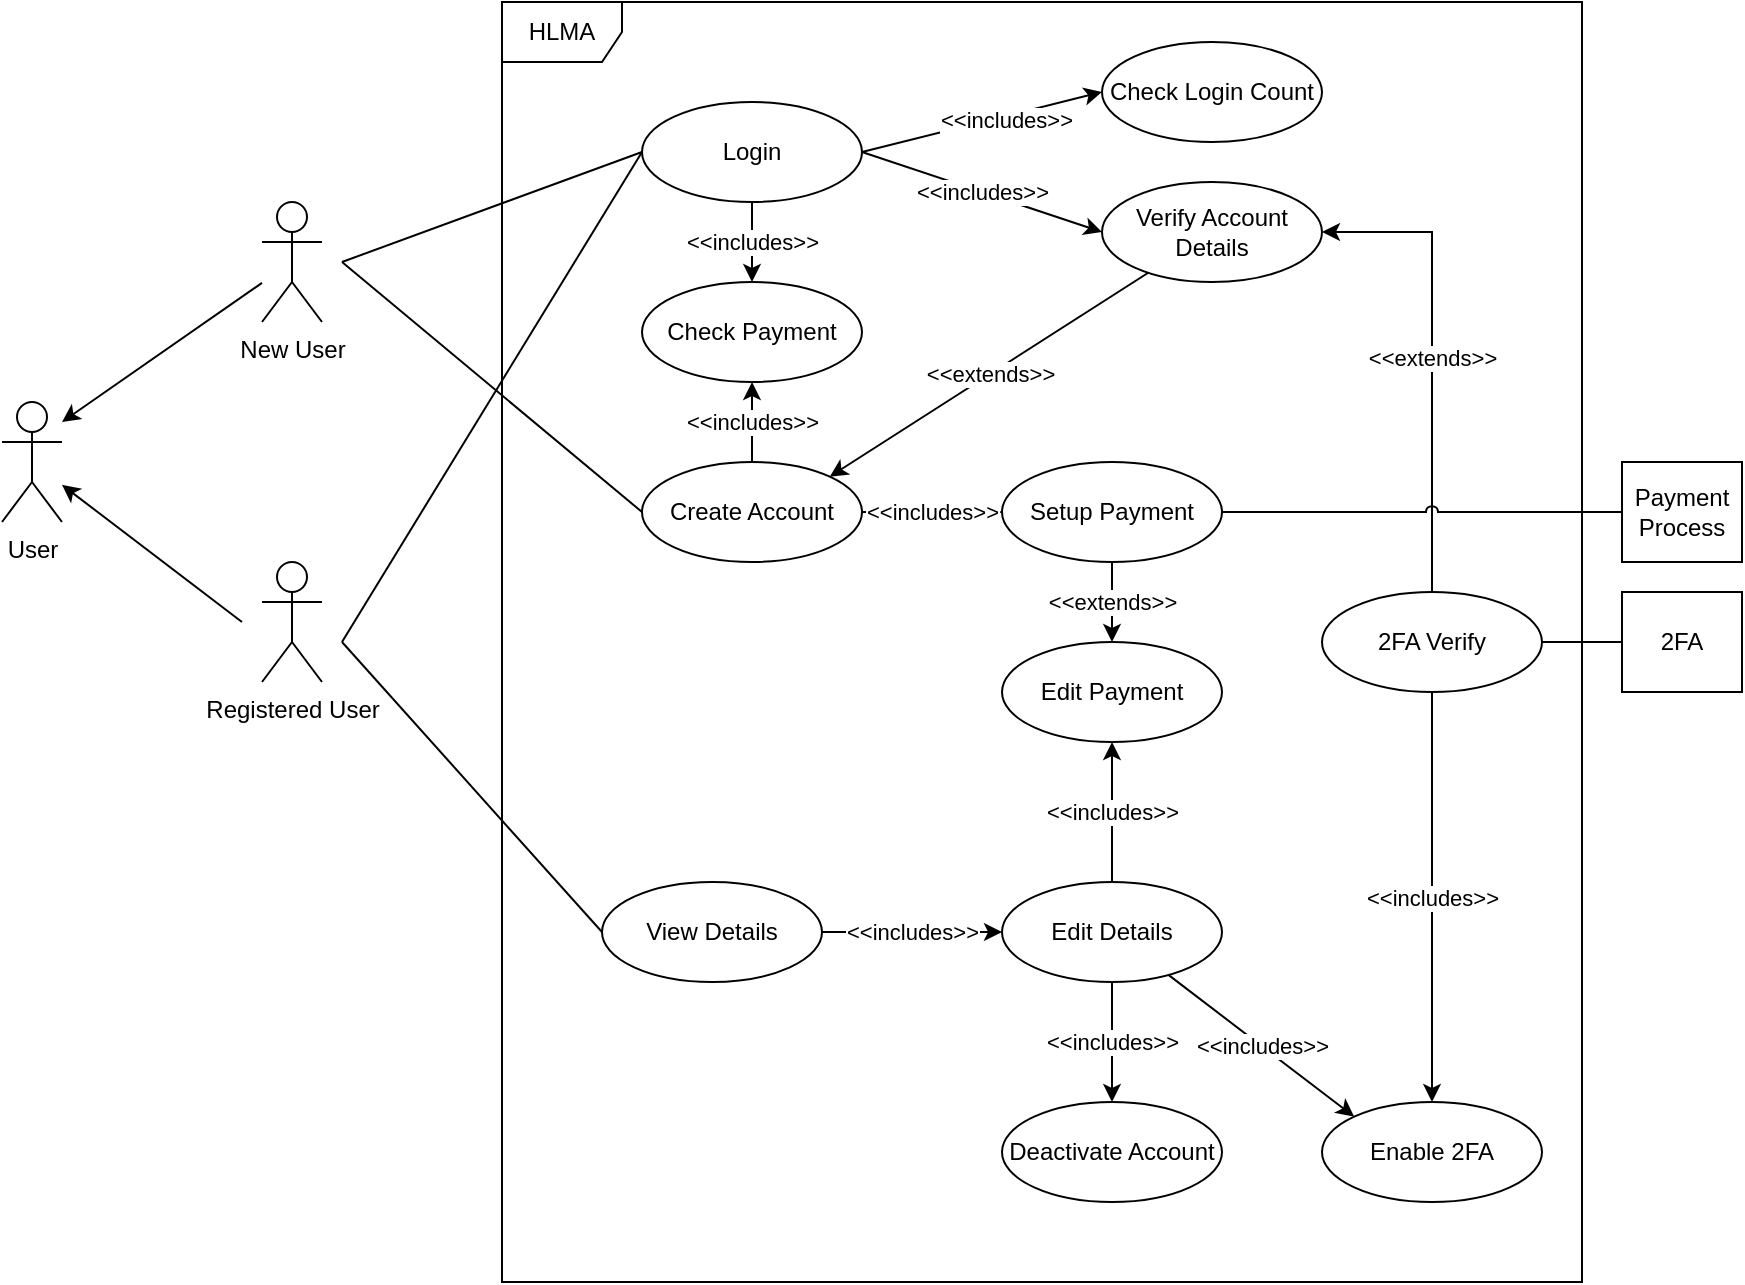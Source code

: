 <mxfile version="20.5.3" type="device"><diagram id="8gDl4ivVx-EnzdiIfyi3" name="Page-1"><mxGraphModel dx="1422" dy="786" grid="1" gridSize="10" guides="1" tooltips="1" connect="1" arrows="1" fold="1" page="1" pageScale="1" pageWidth="850" pageHeight="1100" math="0" shadow="0"><root><mxCell id="0"/><mxCell id="1" parent="0"/><mxCell id="AQNvVgoAlvjYU_-8Pb_X-1" value="User" style="shape=umlActor;verticalLabelPosition=bottom;verticalAlign=top;html=1;outlineConnect=0;" vertex="1" parent="1"><mxGeometry x="70" y="240" width="30" height="60" as="geometry"/></mxCell><mxCell id="AQNvVgoAlvjYU_-8Pb_X-25" style="rounded=0;orthogonalLoop=1;jettySize=auto;html=1;" edge="1" parent="1" source="AQNvVgoAlvjYU_-8Pb_X-6"><mxGeometry relative="1" as="geometry"><mxPoint x="100" y="250" as="targetPoint"/></mxGeometry></mxCell><mxCell id="AQNvVgoAlvjYU_-8Pb_X-6" value="New User" style="shape=umlActor;verticalLabelPosition=bottom;verticalAlign=top;html=1;outlineConnect=0;" vertex="1" parent="1"><mxGeometry x="200" y="140" width="30" height="60" as="geometry"/></mxCell><mxCell id="AQNvVgoAlvjYU_-8Pb_X-26" style="edgeStyle=none;rounded=0;orthogonalLoop=1;jettySize=auto;html=1;" edge="1" parent="1" target="AQNvVgoAlvjYU_-8Pb_X-1"><mxGeometry relative="1" as="geometry"><mxPoint x="190" y="350" as="sourcePoint"/></mxGeometry></mxCell><mxCell id="AQNvVgoAlvjYU_-8Pb_X-7" value="Registered User" style="shape=umlActor;verticalLabelPosition=bottom;verticalAlign=top;html=1;outlineConnect=0;" vertex="1" parent="1"><mxGeometry x="200" y="320" width="30" height="60" as="geometry"/></mxCell><mxCell id="AQNvVgoAlvjYU_-8Pb_X-8" value="HLMA" style="shape=umlFrame;whiteSpace=wrap;html=1;" vertex="1" parent="1"><mxGeometry x="320" y="40" width="540" height="640" as="geometry"/></mxCell><mxCell id="AQNvVgoAlvjYU_-8Pb_X-56" value="&amp;lt;&amp;lt;extends&amp;gt;&amp;gt;" style="edgeStyle=none;rounded=0;jumpStyle=arc;orthogonalLoop=1;jettySize=auto;html=1;entryX=0.5;entryY=0;entryDx=0;entryDy=0;exitX=1;exitY=0.5;exitDx=0;exitDy=0;startArrow=classic;startFill=1;endArrow=none;endFill=0;" edge="1" parent="1" source="AQNvVgoAlvjYU_-8Pb_X-10" target="AQNvVgoAlvjYU_-8Pb_X-54"><mxGeometry relative="1" as="geometry"><Array as="points"><mxPoint x="785" y="155"/></Array></mxGeometry></mxCell><mxCell id="AQNvVgoAlvjYU_-8Pb_X-57" value="&amp;lt;&amp;lt;includes&amp;gt;&amp;gt;" style="edgeStyle=none;rounded=0;jumpStyle=arc;orthogonalLoop=1;jettySize=auto;html=1;entryX=0.5;entryY=0;entryDx=0;entryDy=0;startArrow=none;startFill=0;endArrow=classic;endFill=1;" edge="1" parent="1" source="AQNvVgoAlvjYU_-8Pb_X-9" target="AQNvVgoAlvjYU_-8Pb_X-17"><mxGeometry relative="1" as="geometry"/></mxCell><mxCell id="AQNvVgoAlvjYU_-8Pb_X-9" value="Login" style="ellipse;whiteSpace=wrap;html=1;" vertex="1" parent="1"><mxGeometry x="390" y="90" width="110" height="50" as="geometry"/></mxCell><mxCell id="AQNvVgoAlvjYU_-8Pb_X-48" value="&amp;lt;&amp;lt;extends&amp;gt;&amp;gt;" style="edgeStyle=none;rounded=0;orthogonalLoop=1;jettySize=auto;html=1;entryX=1;entryY=0;entryDx=0;entryDy=0;" edge="1" parent="1" source="AQNvVgoAlvjYU_-8Pb_X-10" target="AQNvVgoAlvjYU_-8Pb_X-11"><mxGeometry relative="1" as="geometry"/></mxCell><mxCell id="AQNvVgoAlvjYU_-8Pb_X-10" value="Verify Account Details" style="ellipse;whiteSpace=wrap;html=1;" vertex="1" parent="1"><mxGeometry x="620" y="130" width="110" height="50" as="geometry"/></mxCell><mxCell id="AQNvVgoAlvjYU_-8Pb_X-11" value="Create Account" style="ellipse;whiteSpace=wrap;html=1;" vertex="1" parent="1"><mxGeometry x="390" y="270" width="110" height="50" as="geometry"/></mxCell><mxCell id="AQNvVgoAlvjYU_-8Pb_X-49" value="&amp;lt;&amp;lt;extends&amp;gt;&amp;gt;" style="edgeStyle=none;rounded=0;orthogonalLoop=1;jettySize=auto;html=1;entryX=0.5;entryY=0;entryDx=0;entryDy=0;" edge="1" parent="1" source="AQNvVgoAlvjYU_-8Pb_X-12" target="AQNvVgoAlvjYU_-8Pb_X-23"><mxGeometry relative="1" as="geometry"/></mxCell><mxCell id="AQNvVgoAlvjYU_-8Pb_X-12" value="Setup Payment" style="ellipse;whiteSpace=wrap;html=1;" vertex="1" parent="1"><mxGeometry x="570" y="270" width="110" height="50" as="geometry"/></mxCell><mxCell id="AQNvVgoAlvjYU_-8Pb_X-14" value="Payment Process" style="rounded=0;whiteSpace=wrap;html=1;" vertex="1" parent="1"><mxGeometry x="880" y="270" width="60" height="50" as="geometry"/></mxCell><mxCell id="AQNvVgoAlvjYU_-8Pb_X-17" value="Check Payment" style="ellipse;whiteSpace=wrap;html=1;" vertex="1" parent="1"><mxGeometry x="390" y="180" width="110" height="50" as="geometry"/></mxCell><mxCell id="AQNvVgoAlvjYU_-8Pb_X-52" value="&amp;lt;&amp;lt;includes&amp;gt;&amp;gt;" style="edgeStyle=none;rounded=0;orthogonalLoop=1;jettySize=auto;html=1;entryX=0;entryY=0.5;entryDx=0;entryDy=0;" edge="1" parent="1" source="AQNvVgoAlvjYU_-8Pb_X-18" target="AQNvVgoAlvjYU_-8Pb_X-19"><mxGeometry relative="1" as="geometry"/></mxCell><mxCell id="AQNvVgoAlvjYU_-8Pb_X-18" value="View Details" style="ellipse;whiteSpace=wrap;html=1;" vertex="1" parent="1"><mxGeometry x="370" y="480" width="110" height="50" as="geometry"/></mxCell><mxCell id="AQNvVgoAlvjYU_-8Pb_X-50" value="&amp;lt;&amp;lt;includes&amp;gt;&amp;gt;" style="edgeStyle=none;rounded=0;orthogonalLoop=1;jettySize=auto;html=1;entryX=0.5;entryY=1;entryDx=0;entryDy=0;" edge="1" parent="1" source="AQNvVgoAlvjYU_-8Pb_X-19" target="AQNvVgoAlvjYU_-8Pb_X-23"><mxGeometry relative="1" as="geometry"/></mxCell><mxCell id="AQNvVgoAlvjYU_-8Pb_X-51" value="&amp;lt;&amp;lt;includes&amp;gt;&amp;gt;" style="edgeStyle=none;rounded=0;orthogonalLoop=1;jettySize=auto;html=1;entryX=0.5;entryY=0;entryDx=0;entryDy=0;" edge="1" parent="1" source="AQNvVgoAlvjYU_-8Pb_X-19" target="AQNvVgoAlvjYU_-8Pb_X-20"><mxGeometry relative="1" as="geometry"/></mxCell><mxCell id="AQNvVgoAlvjYU_-8Pb_X-53" value="&amp;lt;&amp;lt;includes&amp;gt;&amp;gt;" style="edgeStyle=none;rounded=0;orthogonalLoop=1;jettySize=auto;html=1;entryX=0;entryY=0;entryDx=0;entryDy=0;" edge="1" parent="1" source="AQNvVgoAlvjYU_-8Pb_X-19" target="AQNvVgoAlvjYU_-8Pb_X-21"><mxGeometry relative="1" as="geometry"/></mxCell><mxCell id="AQNvVgoAlvjYU_-8Pb_X-19" value="Edit Details" style="ellipse;whiteSpace=wrap;html=1;" vertex="1" parent="1"><mxGeometry x="570" y="480" width="110" height="50" as="geometry"/></mxCell><mxCell id="AQNvVgoAlvjYU_-8Pb_X-20" value="Deactivate Account" style="ellipse;whiteSpace=wrap;html=1;" vertex="1" parent="1"><mxGeometry x="570" y="590" width="110" height="50" as="geometry"/></mxCell><mxCell id="AQNvVgoAlvjYU_-8Pb_X-55" value="&amp;lt;&amp;lt;includes&amp;gt;&amp;gt;" style="edgeStyle=none;rounded=0;jumpStyle=arc;orthogonalLoop=1;jettySize=auto;html=1;entryX=0.5;entryY=1;entryDx=0;entryDy=0;startArrow=classic;startFill=1;endArrow=none;endFill=0;" edge="1" parent="1" source="AQNvVgoAlvjYU_-8Pb_X-21" target="AQNvVgoAlvjYU_-8Pb_X-54"><mxGeometry relative="1" as="geometry"/></mxCell><mxCell id="AQNvVgoAlvjYU_-8Pb_X-21" value="Enable 2FA" style="ellipse;whiteSpace=wrap;html=1;" vertex="1" parent="1"><mxGeometry x="730" y="590" width="110" height="50" as="geometry"/></mxCell><mxCell id="AQNvVgoAlvjYU_-8Pb_X-22" value="2FA" style="rounded=0;whiteSpace=wrap;html=1;" vertex="1" parent="1"><mxGeometry x="880" y="335" width="60" height="50" as="geometry"/></mxCell><mxCell id="AQNvVgoAlvjYU_-8Pb_X-23" value="Edit Payment" style="ellipse;whiteSpace=wrap;html=1;" vertex="1" parent="1"><mxGeometry x="570" y="360" width="110" height="50" as="geometry"/></mxCell><mxCell id="AQNvVgoAlvjYU_-8Pb_X-24" value="Check Login Count" style="ellipse;whiteSpace=wrap;html=1;" vertex="1" parent="1"><mxGeometry x="620" y="60" width="110" height="50" as="geometry"/></mxCell><mxCell id="AQNvVgoAlvjYU_-8Pb_X-27" value="" style="endArrow=none;html=1;rounded=0;entryX=0;entryY=0.5;entryDx=0;entryDy=0;" edge="1" parent="1" target="AQNvVgoAlvjYU_-8Pb_X-9"><mxGeometry width="50" height="50" relative="1" as="geometry"><mxPoint x="240" y="170" as="sourcePoint"/><mxPoint x="290" y="110" as="targetPoint"/></mxGeometry></mxCell><mxCell id="AQNvVgoAlvjYU_-8Pb_X-28" value="" style="endArrow=none;html=1;rounded=0;entryX=0;entryY=0.5;entryDx=0;entryDy=0;" edge="1" parent="1" target="AQNvVgoAlvjYU_-8Pb_X-11"><mxGeometry width="50" height="50" relative="1" as="geometry"><mxPoint x="240" y="170" as="sourcePoint"/><mxPoint x="400" y="125" as="targetPoint"/></mxGeometry></mxCell><mxCell id="AQNvVgoAlvjYU_-8Pb_X-29" value="" style="endArrow=none;html=1;rounded=0;entryX=0;entryY=0.5;entryDx=0;entryDy=0;" edge="1" parent="1" target="AQNvVgoAlvjYU_-8Pb_X-9"><mxGeometry width="50" height="50" relative="1" as="geometry"><mxPoint x="240" y="360" as="sourcePoint"/><mxPoint x="400" y="245" as="targetPoint"/></mxGeometry></mxCell><mxCell id="AQNvVgoAlvjYU_-8Pb_X-30" value="" style="endArrow=none;html=1;rounded=0;entryX=0;entryY=0.5;entryDx=0;entryDy=0;" edge="1" parent="1" target="AQNvVgoAlvjYU_-8Pb_X-18"><mxGeometry width="50" height="50" relative="1" as="geometry"><mxPoint x="240" y="360" as="sourcePoint"/><mxPoint x="400" y="125" as="targetPoint"/></mxGeometry></mxCell><mxCell id="AQNvVgoAlvjYU_-8Pb_X-31" value="" style="endArrow=classic;html=1;rounded=0;exitX=1;exitY=0.5;exitDx=0;exitDy=0;entryX=0;entryY=0.5;entryDx=0;entryDy=0;" edge="1" parent="1" source="AQNvVgoAlvjYU_-8Pb_X-9" target="AQNvVgoAlvjYU_-8Pb_X-24"><mxGeometry width="50" height="50" relative="1" as="geometry"><mxPoint x="540" y="200" as="sourcePoint"/><mxPoint x="590" y="150" as="targetPoint"/></mxGeometry></mxCell><mxCell id="AQNvVgoAlvjYU_-8Pb_X-33" value="&amp;lt;&amp;lt;includes&amp;gt;&amp;gt;" style="edgeLabel;html=1;align=center;verticalAlign=middle;resizable=0;points=[];" vertex="1" connectable="0" parent="AQNvVgoAlvjYU_-8Pb_X-31"><mxGeometry x="0.192" y="-2" relative="1" as="geometry"><mxPoint as="offset"/></mxGeometry></mxCell><mxCell id="AQNvVgoAlvjYU_-8Pb_X-32" value="&amp;lt;&amp;lt;includes&amp;gt;&amp;gt;" style="endArrow=classic;html=1;rounded=0;exitX=1;exitY=0.5;exitDx=0;exitDy=0;entryX=0;entryY=0.5;entryDx=0;entryDy=0;" edge="1" parent="1" source="AQNvVgoAlvjYU_-8Pb_X-9" target="AQNvVgoAlvjYU_-8Pb_X-10"><mxGeometry width="50" height="50" relative="1" as="geometry"><mxPoint x="510" y="125" as="sourcePoint"/><mxPoint x="630" y="95" as="targetPoint"/></mxGeometry></mxCell><mxCell id="AQNvVgoAlvjYU_-8Pb_X-34" value="" style="endArrow=classic;html=1;rounded=0;exitX=0.5;exitY=0;exitDx=0;exitDy=0;entryX=0.5;entryY=1;entryDx=0;entryDy=0;" edge="1" parent="1" source="AQNvVgoAlvjYU_-8Pb_X-11" target="AQNvVgoAlvjYU_-8Pb_X-17"><mxGeometry width="50" height="50" relative="1" as="geometry"><mxPoint x="540" y="280" as="sourcePoint"/><mxPoint x="590" y="230" as="targetPoint"/></mxGeometry></mxCell><mxCell id="AQNvVgoAlvjYU_-8Pb_X-36" value="&amp;lt;&amp;lt;includes&amp;gt;&amp;gt;" style="edgeLabel;html=1;align=center;verticalAlign=middle;resizable=0;points=[];" vertex="1" connectable="0" parent="AQNvVgoAlvjYU_-8Pb_X-34"><mxGeometry x="-0.333" relative="1" as="geometry"><mxPoint y="-7" as="offset"/></mxGeometry></mxCell><mxCell id="AQNvVgoAlvjYU_-8Pb_X-37" value="&amp;lt;&amp;lt;includes&amp;gt;&amp;gt;" style="endArrow=classic;html=1;rounded=0;exitX=1;exitY=0.5;exitDx=0;exitDy=0;entryX=0;entryY=0.5;entryDx=0;entryDy=0;" edge="1" parent="1" source="AQNvVgoAlvjYU_-8Pb_X-11" target="AQNvVgoAlvjYU_-8Pb_X-12"><mxGeometry width="50" height="50" relative="1" as="geometry"><mxPoint x="540" y="330" as="sourcePoint"/><mxPoint x="590" y="280" as="targetPoint"/></mxGeometry></mxCell><mxCell id="AQNvVgoAlvjYU_-8Pb_X-38" value="" style="endArrow=none;html=1;rounded=0;exitX=1;exitY=0.5;exitDx=0;exitDy=0;entryX=0;entryY=0.5;entryDx=0;entryDy=0;jumpStyle=arc;" edge="1" parent="1" source="AQNvVgoAlvjYU_-8Pb_X-12" target="AQNvVgoAlvjYU_-8Pb_X-14"><mxGeometry width="50" height="50" relative="1" as="geometry"><mxPoint x="700" y="430" as="sourcePoint"/><mxPoint x="750" y="380" as="targetPoint"/></mxGeometry></mxCell><mxCell id="AQNvVgoAlvjYU_-8Pb_X-39" value="" style="endArrow=none;html=1;rounded=0;exitX=1;exitY=0.5;exitDx=0;exitDy=0;entryX=0;entryY=0.5;entryDx=0;entryDy=0;jumpStyle=arc;" edge="1" parent="1" source="AQNvVgoAlvjYU_-8Pb_X-54" target="AQNvVgoAlvjYU_-8Pb_X-22"><mxGeometry width="50" height="50" relative="1" as="geometry"><mxPoint x="700" y="610" as="sourcePoint"/><mxPoint x="750" y="560" as="targetPoint"/></mxGeometry></mxCell><mxCell id="AQNvVgoAlvjYU_-8Pb_X-54" value="2FA Verify" style="ellipse;whiteSpace=wrap;html=1;" vertex="1" parent="1"><mxGeometry x="730" y="335" width="110" height="50" as="geometry"/></mxCell></root></mxGraphModel></diagram></mxfile>